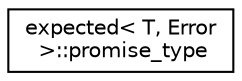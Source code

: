 digraph "Graphical Class Hierarchy"
{
  edge [fontname="Helvetica",fontsize="10",labelfontname="Helvetica",labelfontsize="10"];
  node [fontname="Helvetica",fontsize="10",shape=record];
  rankdir="LR";
  Node0 [label="expected\< T, Error\l \>::promise_type",height=0.2,width=0.4,color="black", fillcolor="white", style="filled",URL="$structexpected_1_1promise__type.html"];
}
